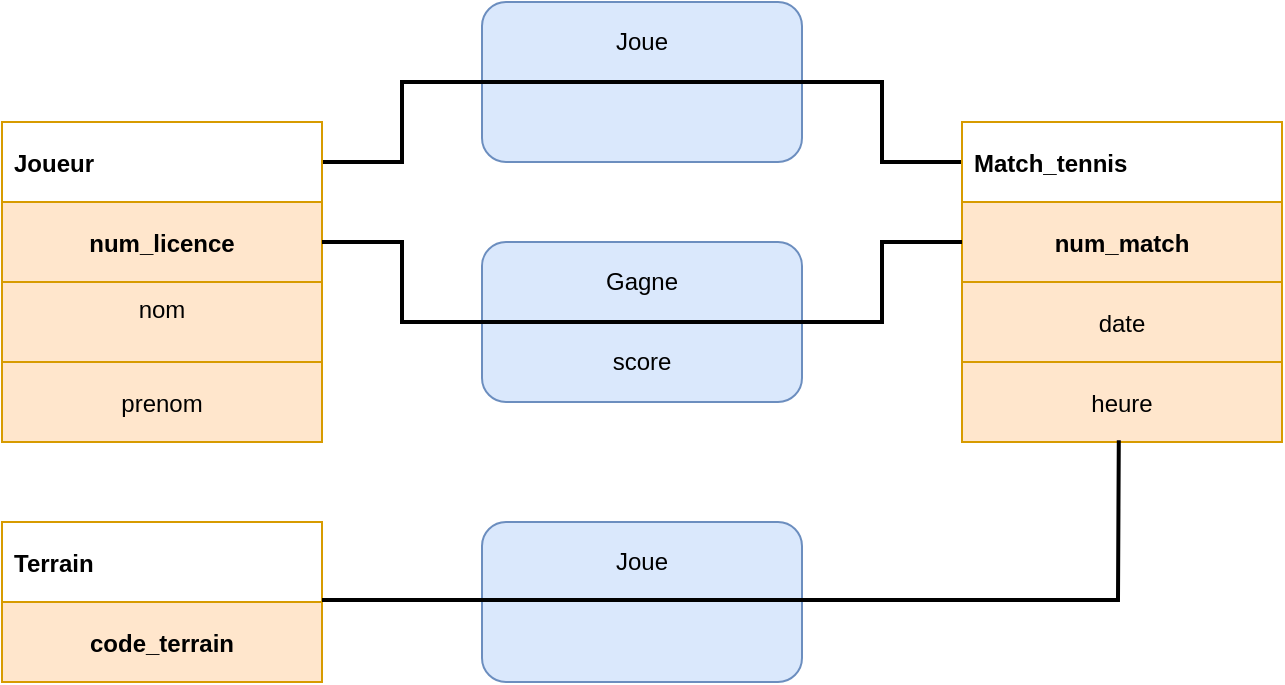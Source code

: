 <mxfile version="13.7.9" type="device"><diagram id="C5RBs43oDa-KdzZeNtuy" name="Page-1"><mxGraphModel dx="905" dy="805" grid="1" gridSize="10" guides="1" tooltips="1" connect="1" arrows="1" fold="1" page="1" pageScale="1" pageWidth="827" pageHeight="1169" math="0" shadow="0"><root><mxCell id="WIyWlLk6GJQsqaUBKTNV-0"/><mxCell id="WIyWlLk6GJQsqaUBKTNV-1" parent="WIyWlLk6GJQsqaUBKTNV-0"/><mxCell id="PyXrXEeF-1hQNWYBlu_b-68" value="" style="group;fillColor=#ffffff;" parent="WIyWlLk6GJQsqaUBKTNV-1" vertex="1" connectable="0"><mxGeometry x="360" y="540" width="160" height="80" as="geometry"/></mxCell><mxCell id="PyXrXEeF-1hQNWYBlu_b-69" value="" style="rounded=1;whiteSpace=wrap;html=1;fillColor=#dae8fc;strokeColor=#6c8ebf;" parent="PyXrXEeF-1hQNWYBlu_b-68" vertex="1"><mxGeometry width="160" height="80" as="geometry"/></mxCell><mxCell id="PyXrXEeF-1hQNWYBlu_b-70" value="Joue" style="text;html=1;strokeColor=none;fillColor=none;align=center;verticalAlign=middle;whiteSpace=wrap;rounded=0;" parent="PyXrXEeF-1hQNWYBlu_b-68" vertex="1"><mxGeometry width="160" height="40" as="geometry"/></mxCell><mxCell id="PyXrXEeF-1hQNWYBlu_b-71" value="&lt;br&gt;" style="text;html=1;strokeColor=none;fillColor=none;align=center;verticalAlign=middle;whiteSpace=wrap;rounded=0;" parent="PyXrXEeF-1hQNWYBlu_b-68" vertex="1"><mxGeometry y="40" width="160" height="40" as="geometry"/></mxCell><mxCell id="PyXrXEeF-1hQNWYBlu_b-88" value="&lt;div&gt;&lt;br&gt;&lt;/div&gt;&lt;div&gt;&lt;br&gt;&lt;/div&gt;" style="endArrow=none;html=1;strokeWidth=2;rounded=0;endFill=0;exitX=1;exitY=0.5;exitDx=0;exitDy=0;entryX=0;entryY=0.5;entryDx=0;entryDy=0;" parent="WIyWlLk6GJQsqaUBKTNV-1" source="PyXrXEeF-1hQNWYBlu_b-50" target="Vc4Vi7dpNtWn--KGvzll-5" edge="1"><mxGeometry relative="1" as="geometry"><mxPoint x="280" y="640" as="sourcePoint"/><mxPoint x="600" y="640" as="targetPoint"/><Array as="points"><mxPoint x="320" y="620"/><mxPoint x="320" y="580"/><mxPoint x="360" y="580"/><mxPoint x="520" y="580"/><mxPoint x="560" y="580"/><mxPoint x="560" y="620"/></Array><mxPoint as="offset"/></mxGeometry></mxCell><mxCell id="Vc4Vi7dpNtWn--KGvzll-3" value="" style="group" vertex="1" connectable="0" parent="WIyWlLk6GJQsqaUBKTNV-1"><mxGeometry x="120" y="600" width="160" height="80" as="geometry"/></mxCell><mxCell id="PyXrXEeF-1hQNWYBlu_b-50" value="Joueur" style="text;align=left;verticalAlign=middle;spacingLeft=4;spacingRight=4;overflow=hidden;rotatable=0;points=[[0,0.5],[1,0.5]];portConstraint=eastwest;fontStyle=1;strokeColor=#d79b00;fillColor=#ffffff;" parent="Vc4Vi7dpNtWn--KGvzll-3" vertex="1"><mxGeometry width="160" height="40" as="geometry"/></mxCell><mxCell id="PyXrXEeF-1hQNWYBlu_b-51" value="num_licence" style="text;align=center;verticalAlign=middle;spacingLeft=4;spacingRight=4;overflow=hidden;rotatable=0;points=[[0,0.5],[1,0.5]];portConstraint=eastwest;fontStyle=1;fillColor=#ffe6cc;strokeColor=#d79b00;" parent="Vc4Vi7dpNtWn--KGvzll-3" vertex="1"><mxGeometry y="40" width="160" height="40" as="geometry"/></mxCell><mxCell id="Vc4Vi7dpNtWn--KGvzll-4" value="" style="group" vertex="1" connectable="0" parent="WIyWlLk6GJQsqaUBKTNV-1"><mxGeometry x="600" y="600" width="160" height="80" as="geometry"/></mxCell><mxCell id="Vc4Vi7dpNtWn--KGvzll-5" value="Match_tennis" style="text;align=left;verticalAlign=middle;spacingLeft=4;spacingRight=4;overflow=hidden;rotatable=0;points=[[0,0.5],[1,0.5]];portConstraint=eastwest;fontStyle=1;strokeColor=#d79b00;fillColor=#ffffff;" vertex="1" parent="Vc4Vi7dpNtWn--KGvzll-4"><mxGeometry width="160" height="40" as="geometry"/></mxCell><mxCell id="Vc4Vi7dpNtWn--KGvzll-6" value="num_match" style="text;align=center;verticalAlign=middle;spacingLeft=4;spacingRight=4;overflow=hidden;rotatable=0;points=[[0,0.5],[1,0.5]];portConstraint=eastwest;fontStyle=1;fillColor=#ffe6cc;strokeColor=#d79b00;" vertex="1" parent="Vc4Vi7dpNtWn--KGvzll-4"><mxGeometry y="40" width="160" height="40" as="geometry"/></mxCell><mxCell id="Vc4Vi7dpNtWn--KGvzll-8" value="" style="group;fillColor=#ffffff;" vertex="1" connectable="0" parent="WIyWlLk6GJQsqaUBKTNV-1"><mxGeometry x="360" y="660" width="160" height="80" as="geometry"/></mxCell><mxCell id="Vc4Vi7dpNtWn--KGvzll-9" value="" style="rounded=1;whiteSpace=wrap;html=1;fillColor=#dae8fc;strokeColor=#6c8ebf;" vertex="1" parent="Vc4Vi7dpNtWn--KGvzll-8"><mxGeometry width="160" height="80" as="geometry"/></mxCell><mxCell id="Vc4Vi7dpNtWn--KGvzll-10" value="Gagne" style="text;html=1;strokeColor=none;fillColor=none;align=center;verticalAlign=middle;whiteSpace=wrap;rounded=0;" vertex="1" parent="Vc4Vi7dpNtWn--KGvzll-8"><mxGeometry width="160" height="40" as="geometry"/></mxCell><mxCell id="Vc4Vi7dpNtWn--KGvzll-11" value="score&lt;br&gt;" style="text;html=1;strokeColor=none;fillColor=none;align=center;verticalAlign=middle;whiteSpace=wrap;rounded=0;" vertex="1" parent="Vc4Vi7dpNtWn--KGvzll-8"><mxGeometry y="40" width="160" height="40" as="geometry"/></mxCell><mxCell id="Vc4Vi7dpNtWn--KGvzll-13" value="&lt;div&gt;&lt;br&gt;&lt;/div&gt;&lt;div&gt;&lt;br&gt;&lt;/div&gt;" style="endArrow=none;html=1;strokeWidth=2;rounded=0;endFill=0;exitX=1;exitY=0.5;exitDx=0;exitDy=0;entryX=0;entryY=0.5;entryDx=0;entryDy=0;" edge="1" parent="WIyWlLk6GJQsqaUBKTNV-1" source="PyXrXEeF-1hQNWYBlu_b-51" target="Vc4Vi7dpNtWn--KGvzll-6"><mxGeometry relative="1" as="geometry"><mxPoint x="290" y="630" as="sourcePoint"/><mxPoint x="590" y="660" as="targetPoint"/><Array as="points"><mxPoint x="320" y="660"/><mxPoint x="320" y="700"/><mxPoint x="560" y="700"/><mxPoint x="560" y="660"/></Array><mxPoint as="offset"/></mxGeometry></mxCell><mxCell id="Vc4Vi7dpNtWn--KGvzll-14" value="nom&#10;" style="text;align=center;verticalAlign=middle;spacingLeft=4;spacingRight=4;overflow=hidden;rotatable=0;points=[[0,0.5],[1,0.5]];portConstraint=eastwest;fontStyle=0;fillColor=#ffe6cc;strokeColor=#d79b00;" vertex="1" parent="WIyWlLk6GJQsqaUBKTNV-1"><mxGeometry x="120" y="680" width="160" height="40" as="geometry"/></mxCell><mxCell id="Vc4Vi7dpNtWn--KGvzll-16" value="prenom" style="text;align=center;verticalAlign=middle;spacingLeft=4;spacingRight=4;overflow=hidden;rotatable=0;points=[[0,0.5],[1,0.5]];portConstraint=eastwest;fontStyle=0;fillColor=#ffe6cc;strokeColor=#d79b00;" vertex="1" parent="WIyWlLk6GJQsqaUBKTNV-1"><mxGeometry x="120" y="720" width="160" height="40" as="geometry"/></mxCell><mxCell id="Vc4Vi7dpNtWn--KGvzll-17" value="date" style="text;align=center;verticalAlign=middle;spacingLeft=4;spacingRight=4;overflow=hidden;rotatable=0;points=[[0,0.5],[1,0.5]];portConstraint=eastwest;fontStyle=0;fillColor=#ffe6cc;strokeColor=#d79b00;" vertex="1" parent="WIyWlLk6GJQsqaUBKTNV-1"><mxGeometry x="600" y="680" width="160" height="40" as="geometry"/></mxCell><mxCell id="Vc4Vi7dpNtWn--KGvzll-18" value="heure" style="text;align=center;verticalAlign=middle;spacingLeft=4;spacingRight=4;overflow=hidden;rotatable=0;points=[[0,0.5],[1,0.5]];portConstraint=eastwest;fontStyle=0;fillColor=#ffe6cc;strokeColor=#d79b00;" vertex="1" parent="WIyWlLk6GJQsqaUBKTNV-1"><mxGeometry x="600" y="720" width="160" height="40" as="geometry"/></mxCell><mxCell id="Vc4Vi7dpNtWn--KGvzll-21" value="" style="group" vertex="1" connectable="0" parent="WIyWlLk6GJQsqaUBKTNV-1"><mxGeometry x="120" y="800" width="160" height="80" as="geometry"/></mxCell><mxCell id="Vc4Vi7dpNtWn--KGvzll-22" value="Terrain" style="text;align=left;verticalAlign=middle;spacingLeft=4;spacingRight=4;overflow=hidden;rotatable=0;points=[[0,0.5],[1,0.5]];portConstraint=eastwest;fontStyle=1;strokeColor=#d79b00;fillColor=#ffffff;" vertex="1" parent="Vc4Vi7dpNtWn--KGvzll-21"><mxGeometry width="160" height="40" as="geometry"/></mxCell><mxCell id="Vc4Vi7dpNtWn--KGvzll-23" value="code_terrain" style="text;align=center;verticalAlign=middle;spacingLeft=4;spacingRight=4;overflow=hidden;rotatable=0;points=[[0,0.5],[1,0.5]];portConstraint=eastwest;fontStyle=1;fillColor=#ffe6cc;strokeColor=#d79b00;" vertex="1" parent="Vc4Vi7dpNtWn--KGvzll-21"><mxGeometry y="40" width="160" height="40" as="geometry"/></mxCell><mxCell id="Vc4Vi7dpNtWn--KGvzll-27" value="" style="group;fillColor=#ffffff;" vertex="1" connectable="0" parent="WIyWlLk6GJQsqaUBKTNV-1"><mxGeometry x="360" y="800" width="160" height="80" as="geometry"/></mxCell><mxCell id="Vc4Vi7dpNtWn--KGvzll-28" value="" style="rounded=1;whiteSpace=wrap;html=1;fillColor=#dae8fc;strokeColor=#6c8ebf;" vertex="1" parent="Vc4Vi7dpNtWn--KGvzll-27"><mxGeometry width="160" height="80" as="geometry"/></mxCell><mxCell id="Vc4Vi7dpNtWn--KGvzll-29" value="Joue" style="text;html=1;strokeColor=none;fillColor=none;align=center;verticalAlign=middle;whiteSpace=wrap;rounded=0;" vertex="1" parent="Vc4Vi7dpNtWn--KGvzll-27"><mxGeometry width="160" height="40" as="geometry"/></mxCell><mxCell id="Vc4Vi7dpNtWn--KGvzll-30" value="&lt;br&gt;" style="text;html=1;strokeColor=none;fillColor=none;align=center;verticalAlign=middle;whiteSpace=wrap;rounded=0;" vertex="1" parent="Vc4Vi7dpNtWn--KGvzll-27"><mxGeometry y="40" width="160" height="40" as="geometry"/></mxCell><mxCell id="Vc4Vi7dpNtWn--KGvzll-31" value="&lt;div&gt;&lt;br&gt;&lt;/div&gt;&lt;div&gt;&lt;br&gt;&lt;/div&gt;" style="endArrow=none;html=1;strokeWidth=2;rounded=0;endFill=0;exitX=1;exitY=-0.025;exitDx=0;exitDy=0;entryX=0.49;entryY=0.979;entryDx=0;entryDy=0;entryPerimeter=0;exitPerimeter=0;" edge="1" parent="WIyWlLk6GJQsqaUBKTNV-1" source="Vc4Vi7dpNtWn--KGvzll-23" target="Vc4Vi7dpNtWn--KGvzll-18"><mxGeometry relative="1" as="geometry"><mxPoint x="290" y="670" as="sourcePoint"/><mxPoint x="610" y="670" as="targetPoint"/><Array as="points"><mxPoint x="678" y="839"/></Array><mxPoint as="offset"/></mxGeometry></mxCell></root></mxGraphModel></diagram></mxfile>